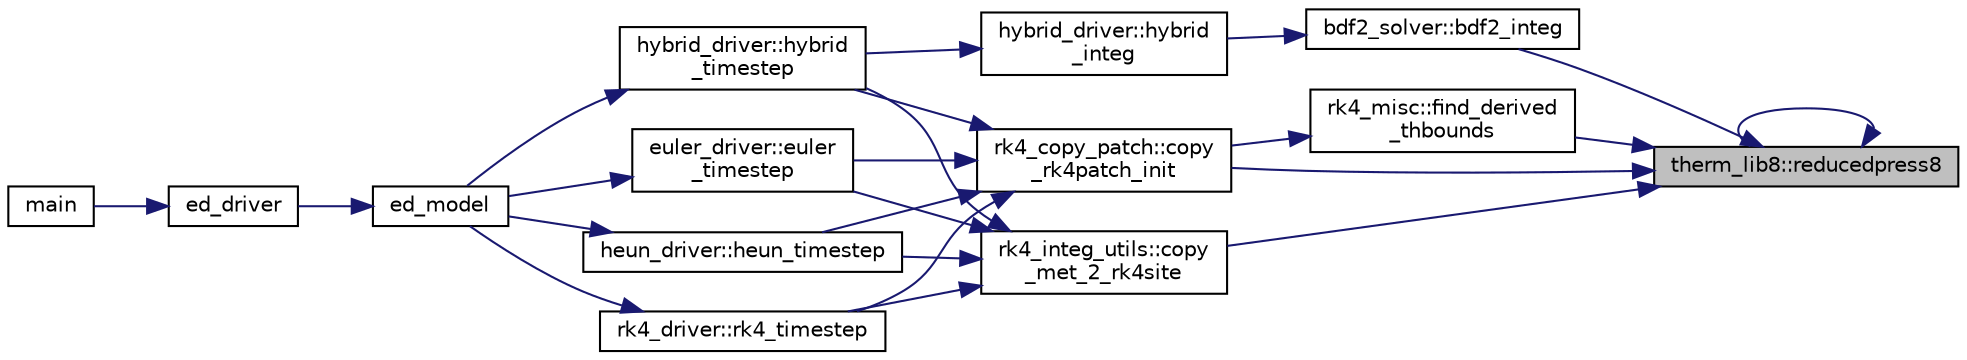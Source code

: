 digraph "therm_lib8::reducedpress8"
{
 // LATEX_PDF_SIZE
  edge [fontname="Helvetica",fontsize="10",labelfontname="Helvetica",labelfontsize="10"];
  node [fontname="Helvetica",fontsize="10",shape=record];
  rankdir="RL";
  Node1 [label="therm_lib8::reducedpress8",height=0.2,width=0.4,color="black", fillcolor="grey75", style="filled", fontcolor="black",tooltip=" "];
  Node1 -> Node2 [dir="back",color="midnightblue",fontsize="10",style="solid"];
  Node2 [label="bdf2_solver::bdf2_integ",height=0.2,width=0.4,color="black", fillcolor="white", style="filled",URL="$namespacebdf2__solver.html#aef1590be55738925ec0caf4281a4fd37",tooltip=" "];
  Node2 -> Node3 [dir="back",color="midnightblue",fontsize="10",style="solid"];
  Node3 [label="hybrid_driver::hybrid\l_integ",height=0.2,width=0.4,color="black", fillcolor="white", style="filled",URL="$namespacehybrid__driver.html#ad5f85fbe933837294251a604c869f7bb",tooltip=" "];
  Node3 -> Node4 [dir="back",color="midnightblue",fontsize="10",style="solid"];
  Node4 [label="hybrid_driver::hybrid\l_timestep",height=0.2,width=0.4,color="black", fillcolor="white", style="filled",URL="$namespacehybrid__driver.html#a579b44c8008742b4e1728108d2c7b0d3",tooltip=" "];
  Node4 -> Node5 [dir="back",color="midnightblue",fontsize="10",style="solid"];
  Node5 [label="ed_model",height=0.2,width=0.4,color="black", fillcolor="white", style="filled",URL="$ed__model_8_f90.html#a9804b9ca3fcb1b4e17171d786d50c32c",tooltip="Begins, updates, and outputs results from ecosystem simulation."];
  Node5 -> Node6 [dir="back",color="midnightblue",fontsize="10",style="solid"];
  Node6 [label="ed_driver",height=0.2,width=0.4,color="black", fillcolor="white", style="filled",URL="$ed__driver_8_f90.html#a5706bd8bee60960fe8166de1870e47da",tooltip=" "];
  Node6 -> Node7 [dir="back",color="midnightblue",fontsize="10",style="solid"];
  Node7 [label="main",height=0.2,width=0.4,color="black", fillcolor="white", style="filled",URL="$edmain_8_f90.html#a8ec2266d83cd6c0b762cbcbc92c0af3d",tooltip=" "];
  Node1 -> Node8 [dir="back",color="midnightblue",fontsize="10",style="solid"];
  Node8 [label="rk4_integ_utils::copy\l_met_2_rk4site",height=0.2,width=0.4,color="black", fillcolor="white", style="filled",URL="$namespacerk4__integ__utils.html#a2509550e96da9c4a790d280d45f4864e",tooltip=" "];
  Node8 -> Node9 [dir="back",color="midnightblue",fontsize="10",style="solid"];
  Node9 [label="euler_driver::euler\l_timestep",height=0.2,width=0.4,color="black", fillcolor="white", style="filled",URL="$namespaceeuler__driver.html#a55664cda4554324c478d426edcc090ba",tooltip=" "];
  Node9 -> Node5 [dir="back",color="midnightblue",fontsize="10",style="solid"];
  Node8 -> Node10 [dir="back",color="midnightblue",fontsize="10",style="solid"];
  Node10 [label="heun_driver::heun_timestep",height=0.2,width=0.4,color="black", fillcolor="white", style="filled",URL="$namespaceheun__driver.html#afef0343ba81822423a4a5ebfa053686a",tooltip=" "];
  Node10 -> Node5 [dir="back",color="midnightblue",fontsize="10",style="solid"];
  Node8 -> Node4 [dir="back",color="midnightblue",fontsize="10",style="solid"];
  Node8 -> Node11 [dir="back",color="midnightblue",fontsize="10",style="solid"];
  Node11 [label="rk4_driver::rk4_timestep",height=0.2,width=0.4,color="black", fillcolor="white", style="filled",URL="$namespacerk4__driver.html#abf8bd20405c7ed6a7bab3bdb18d8de87",tooltip=" "];
  Node11 -> Node5 [dir="back",color="midnightblue",fontsize="10",style="solid"];
  Node1 -> Node12 [dir="back",color="midnightblue",fontsize="10",style="solid"];
  Node12 [label="rk4_copy_patch::copy\l_rk4patch_init",height=0.2,width=0.4,color="black", fillcolor="white", style="filled",URL="$namespacerk4__copy__patch.html#a9b90a5a895f33880852251c4cb994ecb",tooltip=" "];
  Node12 -> Node9 [dir="back",color="midnightblue",fontsize="10",style="solid"];
  Node12 -> Node10 [dir="back",color="midnightblue",fontsize="10",style="solid"];
  Node12 -> Node4 [dir="back",color="midnightblue",fontsize="10",style="solid"];
  Node12 -> Node11 [dir="back",color="midnightblue",fontsize="10",style="solid"];
  Node1 -> Node13 [dir="back",color="midnightblue",fontsize="10",style="solid"];
  Node13 [label="rk4_misc::find_derived\l_thbounds",height=0.2,width=0.4,color="black", fillcolor="white", style="filled",URL="$namespacerk4__misc.html#a96a715057881ca2fd6d5ce598792e6e4",tooltip=" "];
  Node13 -> Node12 [dir="back",color="midnightblue",fontsize="10",style="solid"];
  Node1 -> Node1 [dir="back",color="midnightblue",fontsize="10",style="solid"];
}
